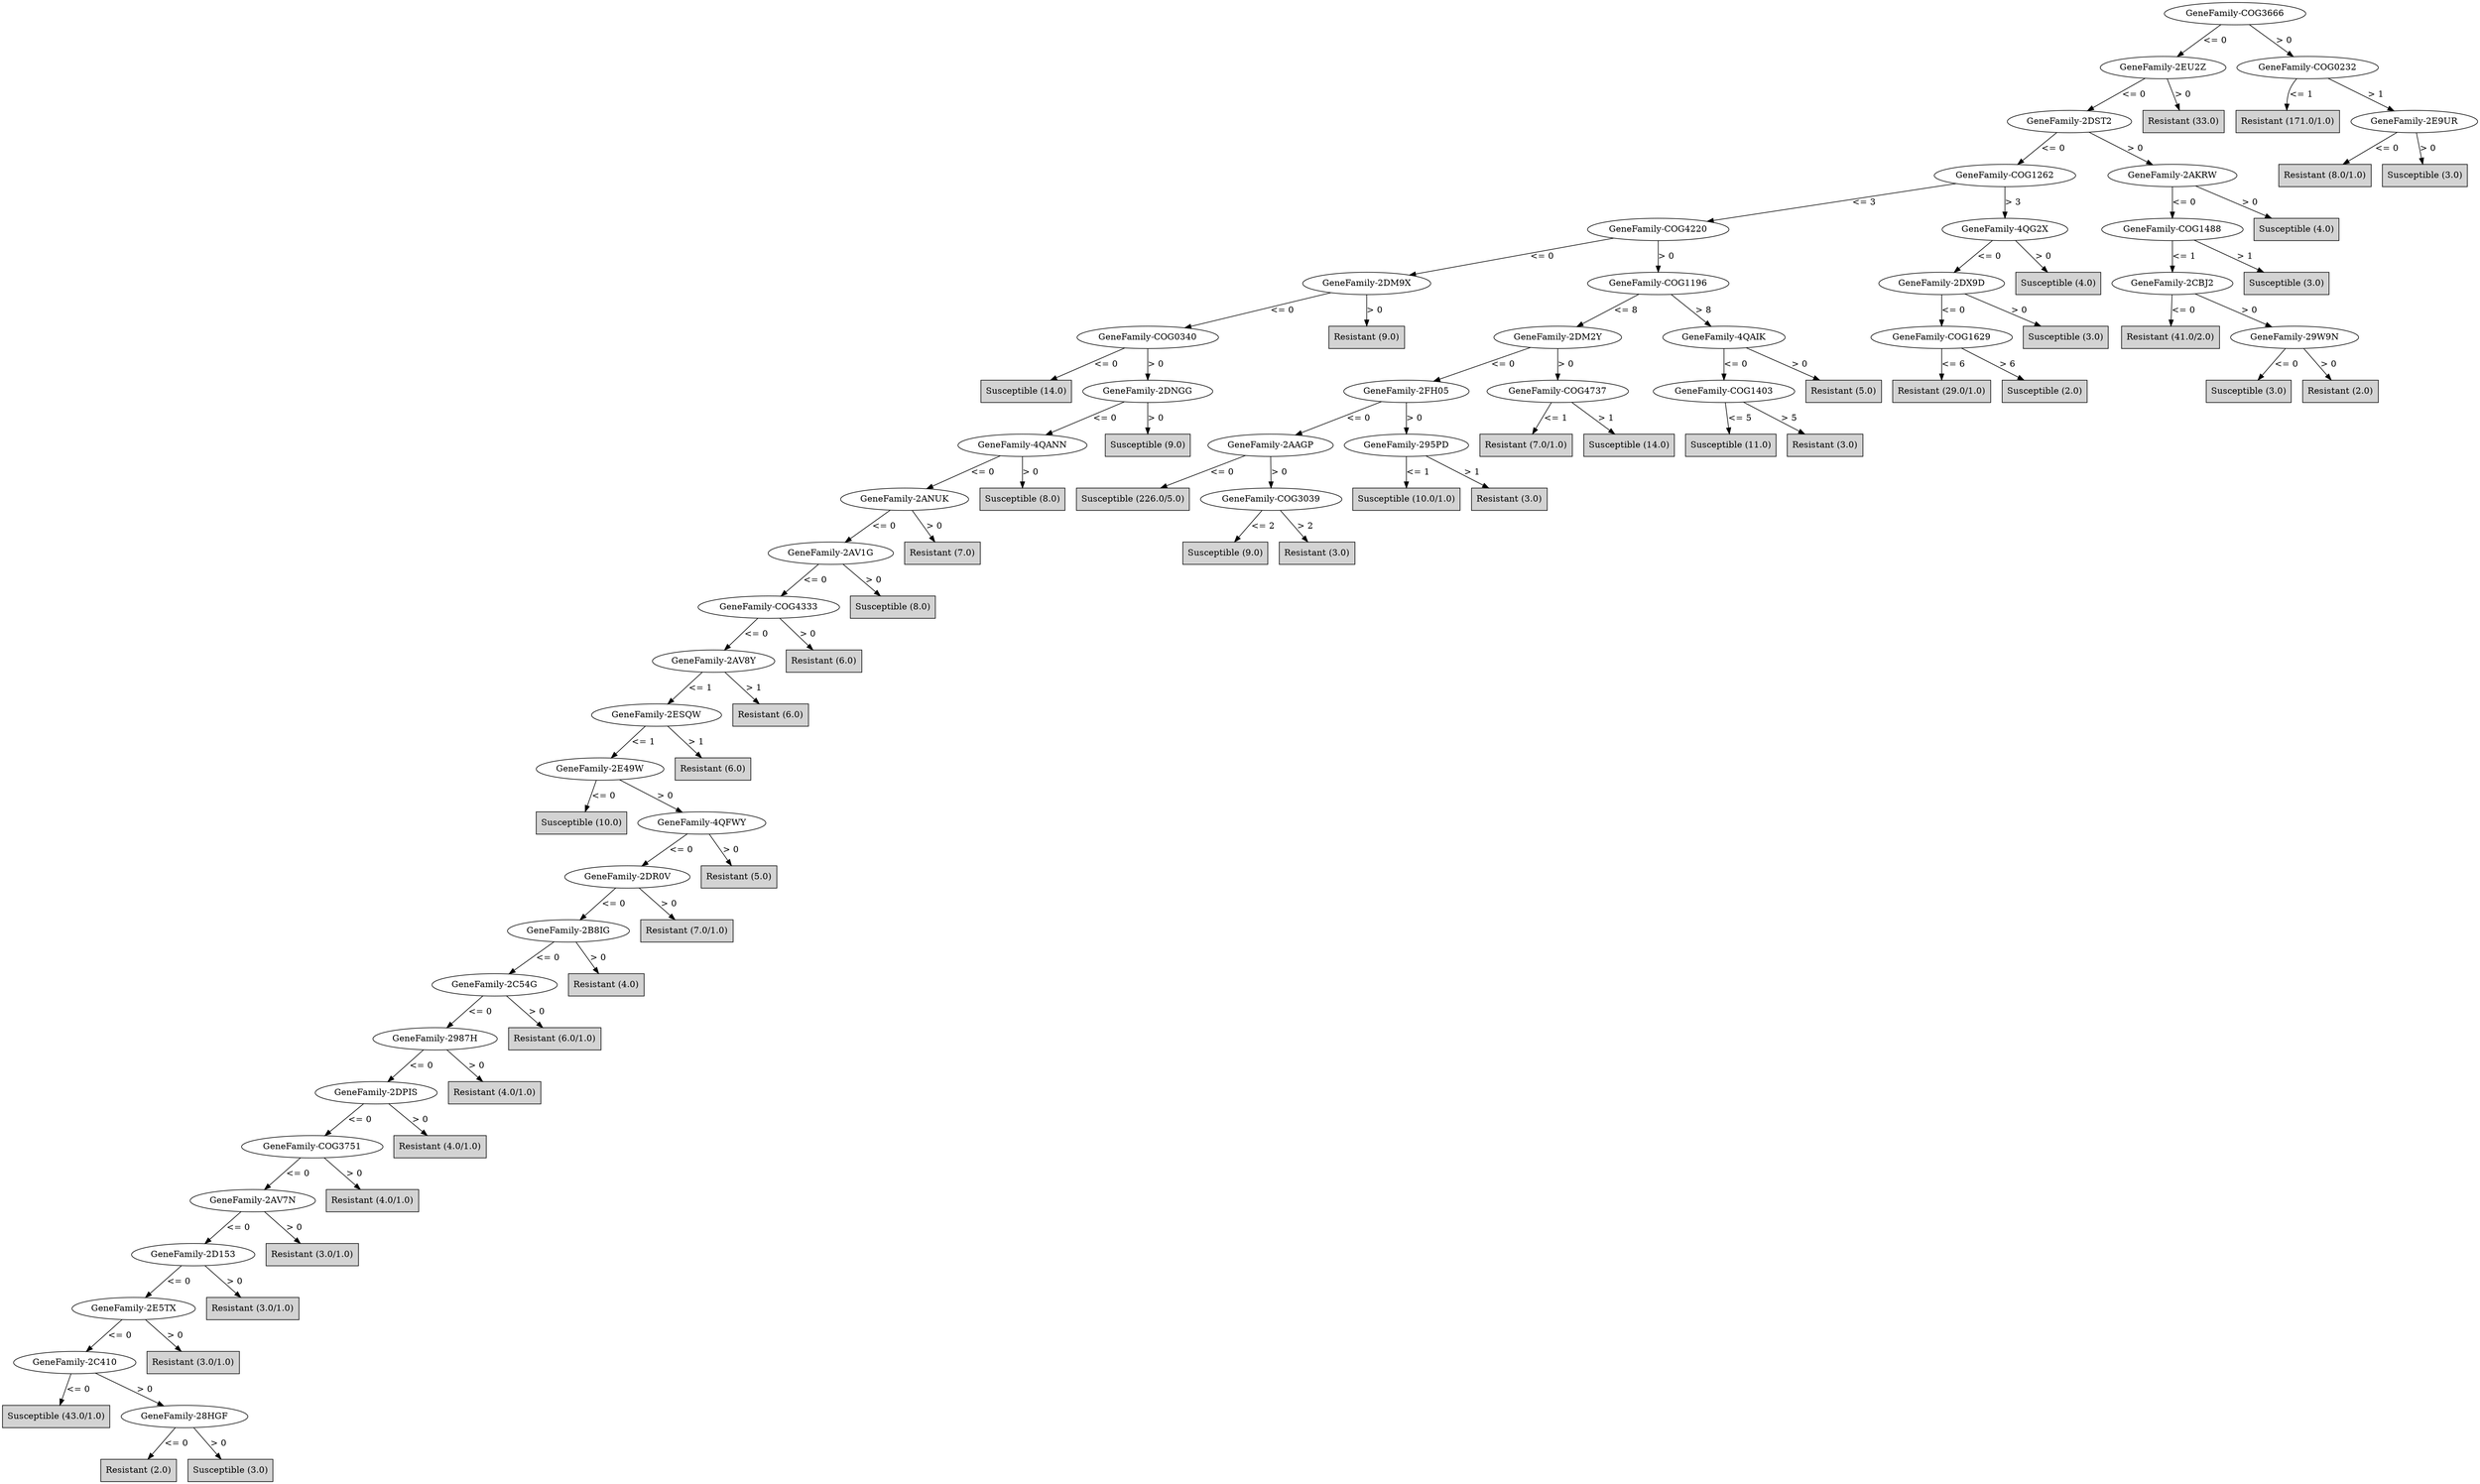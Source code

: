 digraph J48Tree {
N0 [label="GeneFamily-COG3666" ]
N0->N1 [label="<= 0"]
N1 [label="GeneFamily-2EU2Z" ]
N1->N2 [label="<= 0"]
N2 [label="GeneFamily-2DST2" ]
N2->N3 [label="<= 0"]
N3 [label="GeneFamily-COG1262" ]
N3->N4 [label="<= 3"]
N4 [label="GeneFamily-COG4220" ]
N4->N5 [label="<= 0"]
N5 [label="GeneFamily-2DM9X" ]
N5->N6 [label="<= 0"]
N6 [label="GeneFamily-COG0340" ]
N6->N7 [label="<= 0"]
N7 [label="Susceptible (14.0)" shape=box style=filled ]
N6->N8 [label="> 0"]
N8 [label="GeneFamily-2DNGG" ]
N8->N9 [label="<= 0"]
N9 [label="GeneFamily-4QANN" ]
N9->N10 [label="<= 0"]
N10 [label="GeneFamily-2ANUK" ]
N10->N11 [label="<= 0"]
N11 [label="GeneFamily-2AV1G" ]
N11->N12 [label="<= 0"]
N12 [label="GeneFamily-COG4333" ]
N12->N13 [label="<= 0"]
N13 [label="GeneFamily-2AV8Y" ]
N13->N14 [label="<= 1"]
N14 [label="GeneFamily-2ESQW" ]
N14->N15 [label="<= 1"]
N15 [label="GeneFamily-2E49W" ]
N15->N16 [label="<= 0"]
N16 [label="Susceptible (10.0)" shape=box style=filled ]
N15->N17 [label="> 0"]
N17 [label="GeneFamily-4QFWY" ]
N17->N18 [label="<= 0"]
N18 [label="GeneFamily-2DR0V" ]
N18->N19 [label="<= 0"]
N19 [label="GeneFamily-2B8IG" ]
N19->N20 [label="<= 0"]
N20 [label="GeneFamily-2C54G" ]
N20->N21 [label="<= 0"]
N21 [label="GeneFamily-2987H" ]
N21->N22 [label="<= 0"]
N22 [label="GeneFamily-2DPIS" ]
N22->N23 [label="<= 0"]
N23 [label="GeneFamily-COG3751" ]
N23->N24 [label="<= 0"]
N24 [label="GeneFamily-2AV7N" ]
N24->N25 [label="<= 0"]
N25 [label="GeneFamily-2D153" ]
N25->N26 [label="<= 0"]
N26 [label="GeneFamily-2E5TX" ]
N26->N27 [label="<= 0"]
N27 [label="GeneFamily-2C410" ]
N27->N28 [label="<= 0"]
N28 [label="Susceptible (43.0/1.0)" shape=box style=filled ]
N27->N29 [label="> 0"]
N29 [label="GeneFamily-28HGF" ]
N29->N30 [label="<= 0"]
N30 [label="Resistant (2.0)" shape=box style=filled ]
N29->N31 [label="> 0"]
N31 [label="Susceptible (3.0)" shape=box style=filled ]
N26->N32 [label="> 0"]
N32 [label="Resistant (3.0/1.0)" shape=box style=filled ]
N25->N33 [label="> 0"]
N33 [label="Resistant (3.0/1.0)" shape=box style=filled ]
N24->N34 [label="> 0"]
N34 [label="Resistant (3.0/1.0)" shape=box style=filled ]
N23->N35 [label="> 0"]
N35 [label="Resistant (4.0/1.0)" shape=box style=filled ]
N22->N36 [label="> 0"]
N36 [label="Resistant (4.0/1.0)" shape=box style=filled ]
N21->N37 [label="> 0"]
N37 [label="Resistant (4.0/1.0)" shape=box style=filled ]
N20->N38 [label="> 0"]
N38 [label="Resistant (6.0/1.0)" shape=box style=filled ]
N19->N39 [label="> 0"]
N39 [label="Resistant (4.0)" shape=box style=filled ]
N18->N40 [label="> 0"]
N40 [label="Resistant (7.0/1.0)" shape=box style=filled ]
N17->N41 [label="> 0"]
N41 [label="Resistant (5.0)" shape=box style=filled ]
N14->N42 [label="> 1"]
N42 [label="Resistant (6.0)" shape=box style=filled ]
N13->N43 [label="> 1"]
N43 [label="Resistant (6.0)" shape=box style=filled ]
N12->N44 [label="> 0"]
N44 [label="Resistant (6.0)" shape=box style=filled ]
N11->N45 [label="> 0"]
N45 [label="Susceptible (8.0)" shape=box style=filled ]
N10->N46 [label="> 0"]
N46 [label="Resistant (7.0)" shape=box style=filled ]
N9->N47 [label="> 0"]
N47 [label="Susceptible (8.0)" shape=box style=filled ]
N8->N48 [label="> 0"]
N48 [label="Susceptible (9.0)" shape=box style=filled ]
N5->N49 [label="> 0"]
N49 [label="Resistant (9.0)" shape=box style=filled ]
N4->N50 [label="> 0"]
N50 [label="GeneFamily-COG1196" ]
N50->N51 [label="<= 8"]
N51 [label="GeneFamily-2DM2Y" ]
N51->N52 [label="<= 0"]
N52 [label="GeneFamily-2FH05" ]
N52->N53 [label="<= 0"]
N53 [label="GeneFamily-2AAGP" ]
N53->N54 [label="<= 0"]
N54 [label="Susceptible (226.0/5.0)" shape=box style=filled ]
N53->N55 [label="> 0"]
N55 [label="GeneFamily-COG3039" ]
N55->N56 [label="<= 2"]
N56 [label="Susceptible (9.0)" shape=box style=filled ]
N55->N57 [label="> 2"]
N57 [label="Resistant (3.0)" shape=box style=filled ]
N52->N58 [label="> 0"]
N58 [label="GeneFamily-295PD" ]
N58->N59 [label="<= 1"]
N59 [label="Susceptible (10.0/1.0)" shape=box style=filled ]
N58->N60 [label="> 1"]
N60 [label="Resistant (3.0)" shape=box style=filled ]
N51->N61 [label="> 0"]
N61 [label="GeneFamily-COG4737" ]
N61->N62 [label="<= 1"]
N62 [label="Resistant (7.0/1.0)" shape=box style=filled ]
N61->N63 [label="> 1"]
N63 [label="Susceptible (14.0)" shape=box style=filled ]
N50->N64 [label="> 8"]
N64 [label="GeneFamily-4QAIK" ]
N64->N65 [label="<= 0"]
N65 [label="GeneFamily-COG1403" ]
N65->N66 [label="<= 5"]
N66 [label="Susceptible (11.0)" shape=box style=filled ]
N65->N67 [label="> 5"]
N67 [label="Resistant (3.0)" shape=box style=filled ]
N64->N68 [label="> 0"]
N68 [label="Resistant (5.0)" shape=box style=filled ]
N3->N69 [label="> 3"]
N69 [label="GeneFamily-4QG2X" ]
N69->N70 [label="<= 0"]
N70 [label="GeneFamily-2DX9D" ]
N70->N71 [label="<= 0"]
N71 [label="GeneFamily-COG1629" ]
N71->N72 [label="<= 6"]
N72 [label="Resistant (29.0/1.0)" shape=box style=filled ]
N71->N73 [label="> 6"]
N73 [label="Susceptible (2.0)" shape=box style=filled ]
N70->N74 [label="> 0"]
N74 [label="Susceptible (3.0)" shape=box style=filled ]
N69->N75 [label="> 0"]
N75 [label="Susceptible (4.0)" shape=box style=filled ]
N2->N76 [label="> 0"]
N76 [label="GeneFamily-2AKRW" ]
N76->N77 [label="<= 0"]
N77 [label="GeneFamily-COG1488" ]
N77->N78 [label="<= 1"]
N78 [label="GeneFamily-2CBJ2" ]
N78->N79 [label="<= 0"]
N79 [label="Resistant (41.0/2.0)" shape=box style=filled ]
N78->N80 [label="> 0"]
N80 [label="GeneFamily-29W9N" ]
N80->N81 [label="<= 0"]
N81 [label="Susceptible (3.0)" shape=box style=filled ]
N80->N82 [label="> 0"]
N82 [label="Resistant (2.0)" shape=box style=filled ]
N77->N83 [label="> 1"]
N83 [label="Susceptible (3.0)" shape=box style=filled ]
N76->N84 [label="> 0"]
N84 [label="Susceptible (4.0)" shape=box style=filled ]
N1->N85 [label="> 0"]
N85 [label="Resistant (33.0)" shape=box style=filled ]
N0->N86 [label="> 0"]
N86 [label="GeneFamily-COG0232" ]
N86->N87 [label="<= 1"]
N87 [label="Resistant (171.0/1.0)" shape=box style=filled ]
N86->N88 [label="> 1"]
N88 [label="GeneFamily-2E9UR" ]
N88->N89 [label="<= 0"]
N89 [label="Resistant (8.0/1.0)" shape=box style=filled ]
N88->N90 [label="> 0"]
N90 [label="Susceptible (3.0)" shape=box style=filled ]
}

